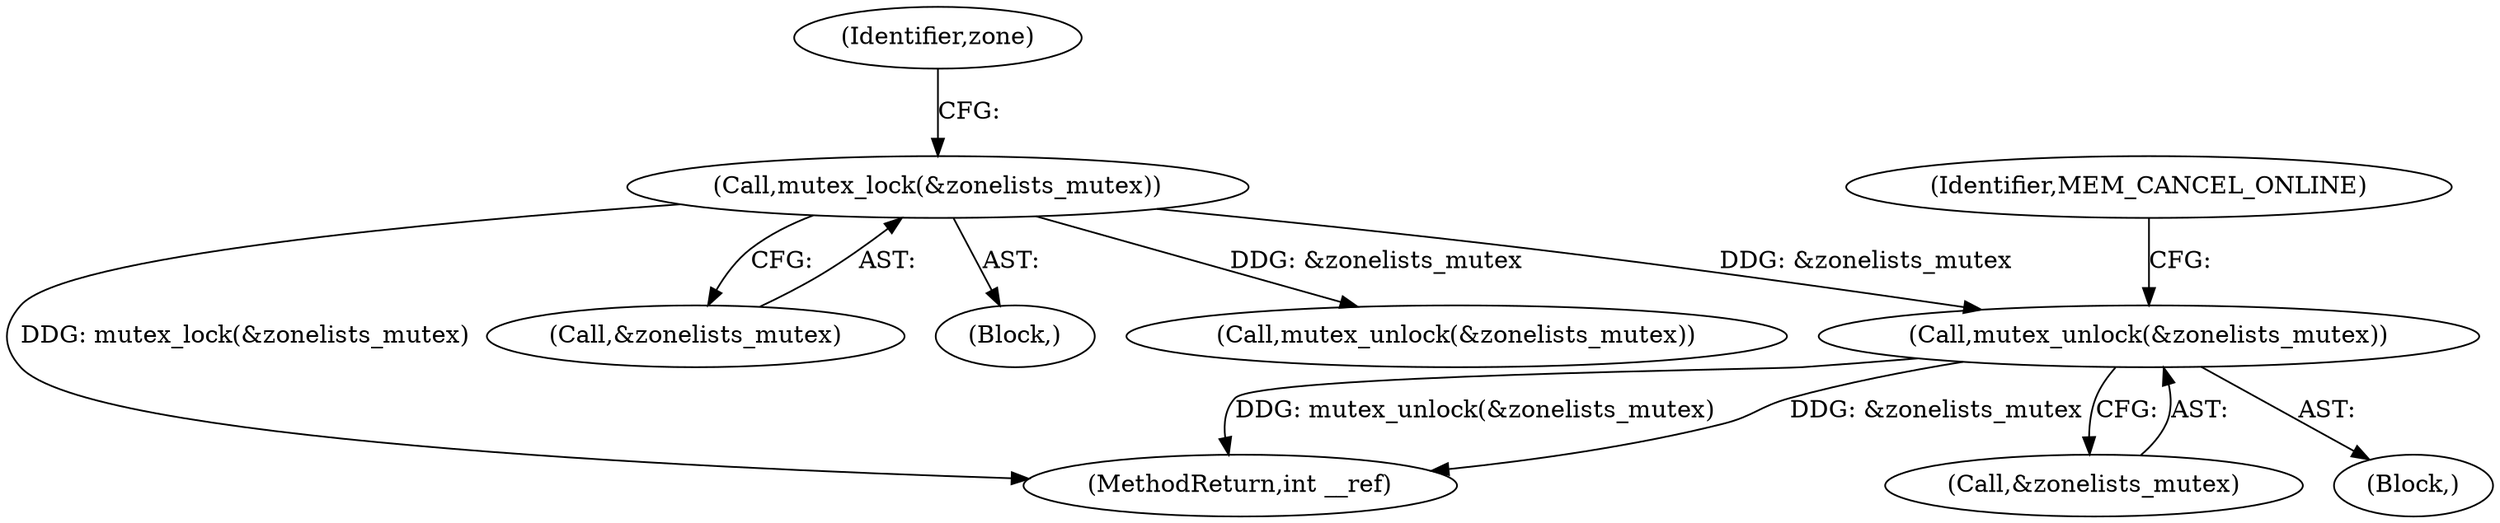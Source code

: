 digraph "0_linux_08dff7b7d629807dbb1f398c68dd9cd58dd657a1@API" {
"1000196" [label="(Call,mutex_unlock(&zonelists_mutex))"];
"1000175" [label="(Call,mutex_lock(&zonelists_mutex))"];
"1000255" [label="(MethodReturn,int __ref)"];
"1000176" [label="(Call,&zonelists_mutex)"];
"1000175" [label="(Call,mutex_lock(&zonelists_mutex))"];
"1000105" [label="(Block,)"];
"1000200" [label="(Identifier,MEM_CANCEL_ONLINE)"];
"1000181" [label="(Identifier,zone)"];
"1000197" [label="(Call,&zonelists_mutex)"];
"1000233" [label="(Call,mutex_unlock(&zonelists_mutex))"];
"1000195" [label="(Block,)"];
"1000196" [label="(Call,mutex_unlock(&zonelists_mutex))"];
"1000196" -> "1000195"  [label="AST: "];
"1000196" -> "1000197"  [label="CFG: "];
"1000197" -> "1000196"  [label="AST: "];
"1000200" -> "1000196"  [label="CFG: "];
"1000196" -> "1000255"  [label="DDG: &zonelists_mutex"];
"1000196" -> "1000255"  [label="DDG: mutex_unlock(&zonelists_mutex)"];
"1000175" -> "1000196"  [label="DDG: &zonelists_mutex"];
"1000175" -> "1000105"  [label="AST: "];
"1000175" -> "1000176"  [label="CFG: "];
"1000176" -> "1000175"  [label="AST: "];
"1000181" -> "1000175"  [label="CFG: "];
"1000175" -> "1000255"  [label="DDG: mutex_lock(&zonelists_mutex)"];
"1000175" -> "1000233"  [label="DDG: &zonelists_mutex"];
}
